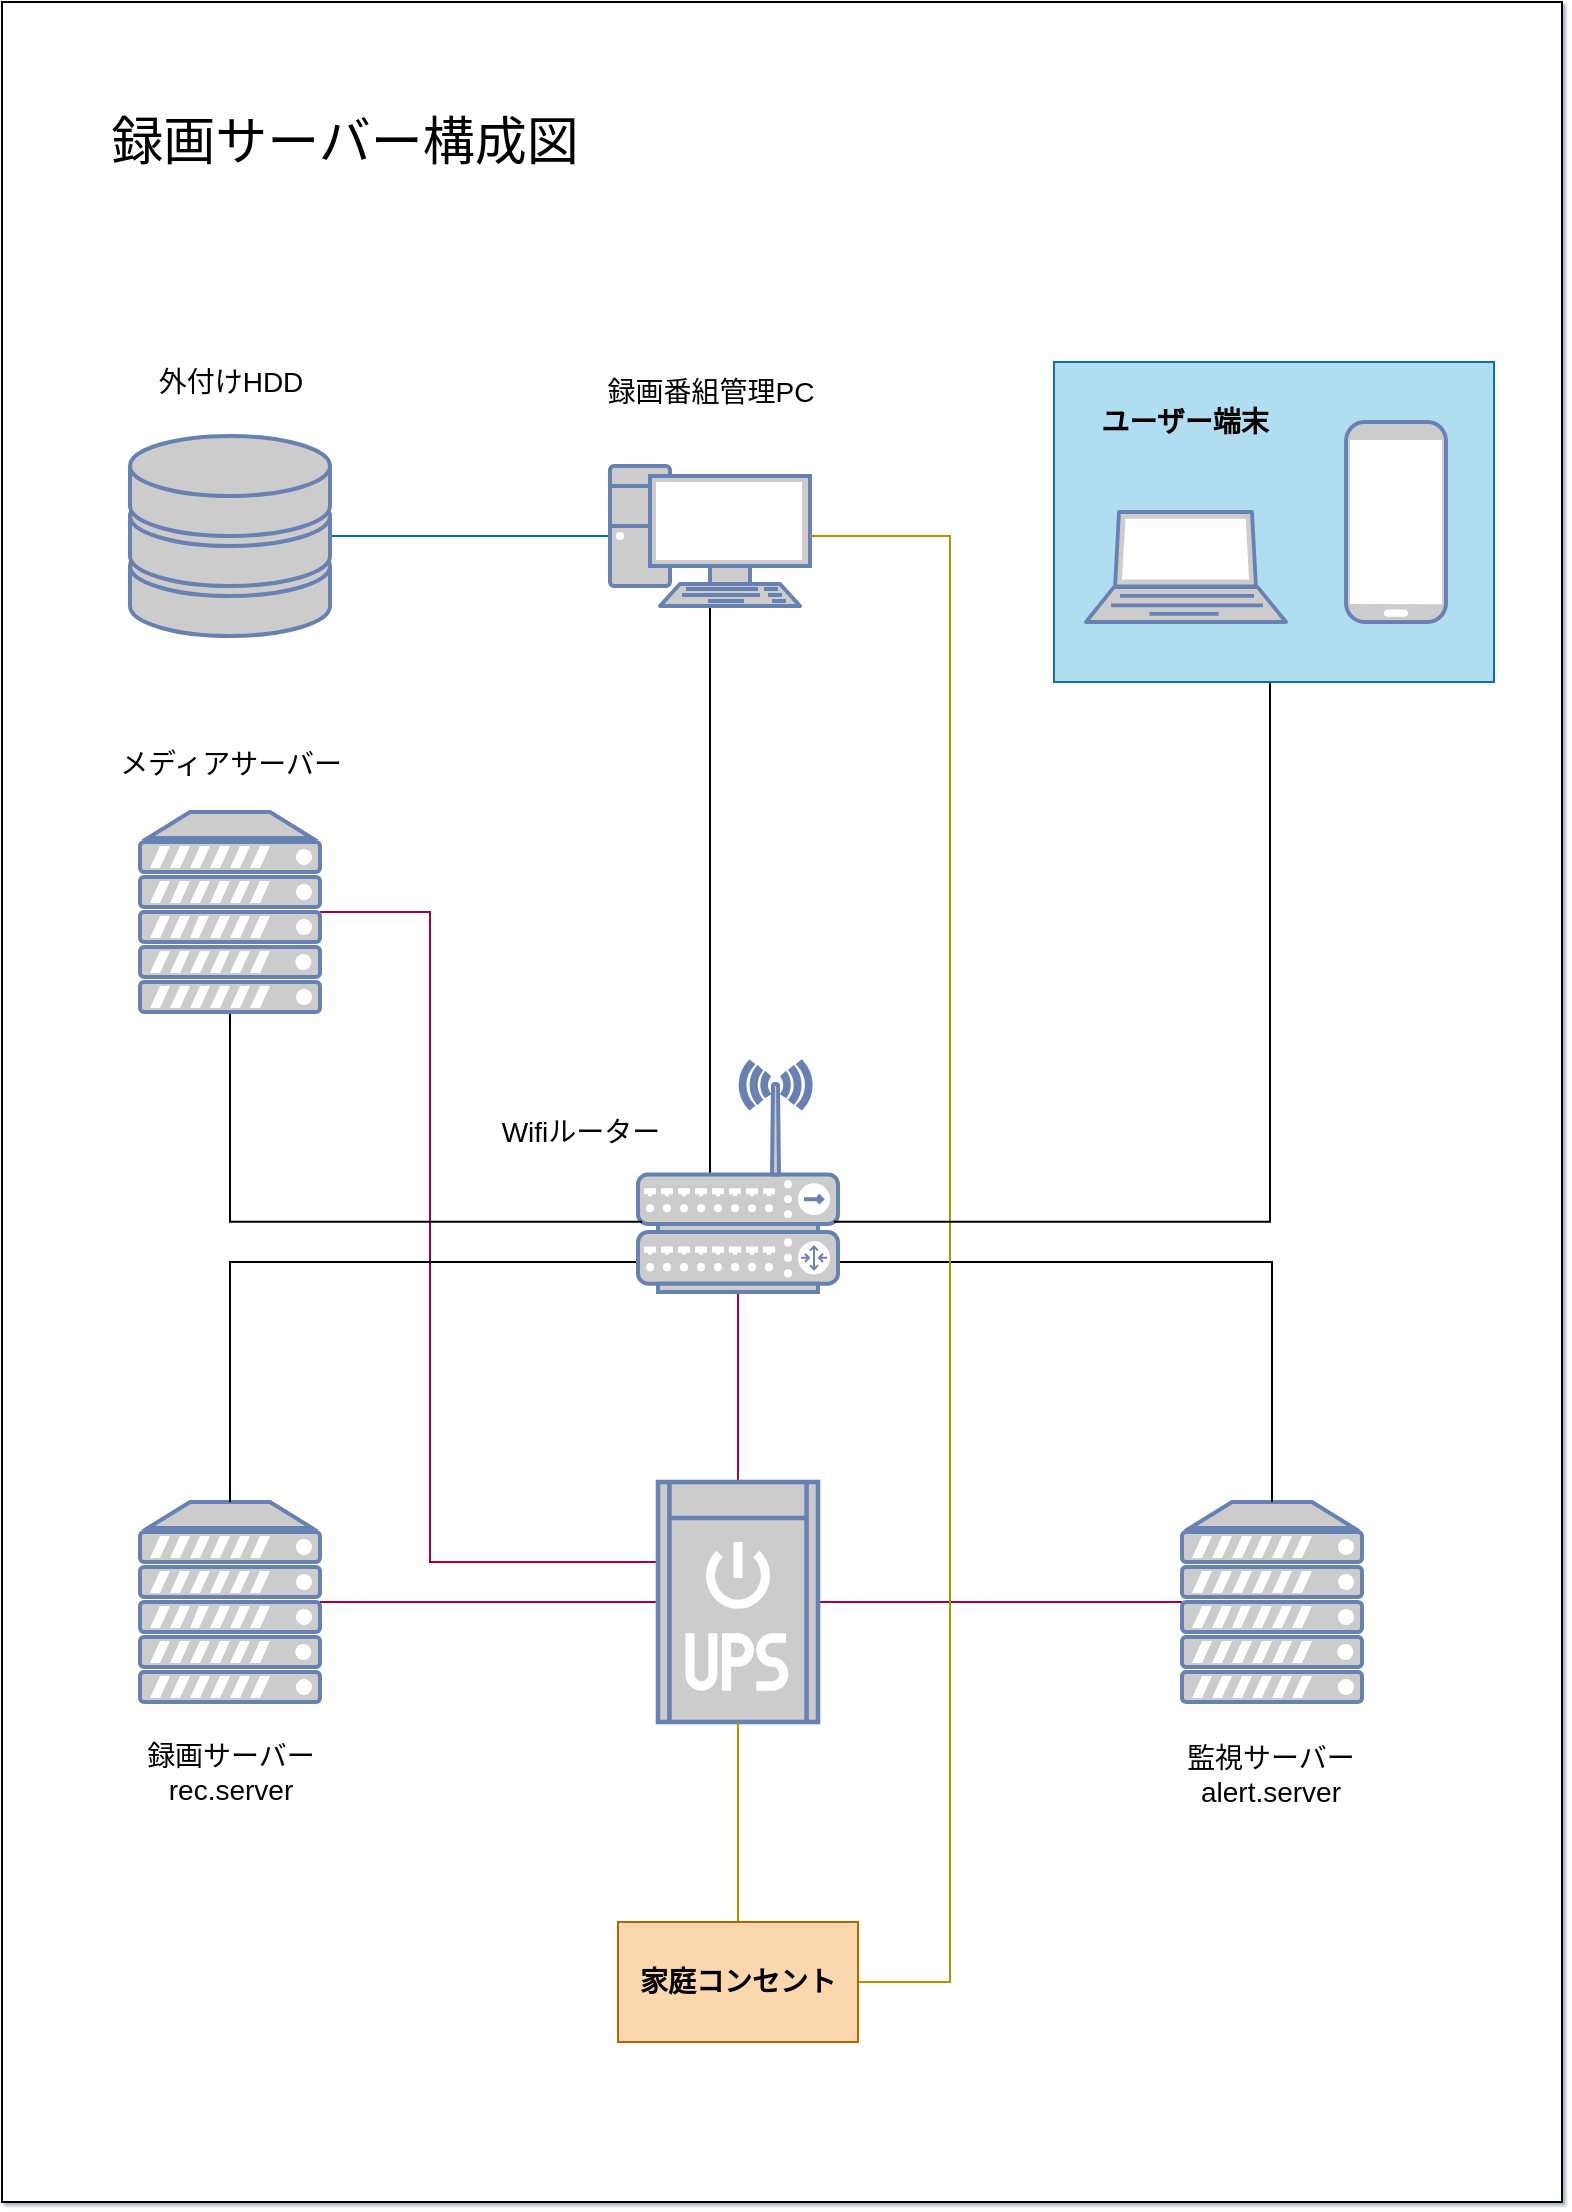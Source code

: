 <mxfile version="13.3.8">
    <diagram id="6hGFLwfOUW9BJ-s0fimq" name="rec">
        <mxGraphModel dx="1760" dy="1161" grid="1" gridSize="10" guides="1" tooltips="1" connect="1" arrows="1" fold="1" page="1" pageScale="1" pageWidth="827" pageHeight="1169" math="0" shadow="1">
            <root>
                <mxCell id="0"/>
                <mxCell id="92" value="BG1" style="locked=1;" parent="0"/>
                <mxCell id="93" value="" style="whiteSpace=wrap;html=1;" vertex="1" parent="92">
                    <mxGeometry x="24" y="20" width="780" height="1100" as="geometry"/>
                </mxCell>
                <mxCell id="1" value="BG2" style="" parent="0"/>
                <mxCell id="26" value="録画サーバー構成図" style="text;html=1;align=center;verticalAlign=middle;resizable=0;points=[];autosize=1;fontSize=26;" parent="1" vertex="1">
                    <mxGeometry x="70" y="70" width="250" height="40" as="geometry"/>
                </mxCell>
                <mxCell id="62" style="edgeStyle=orthogonalEdgeStyle;rounded=0;orthogonalLoop=1;jettySize=auto;html=1;exitX=0.5;exitY=0;exitDx=0;exitDy=0;exitPerimeter=0;startArrow=none;startFill=0;endArrow=none;endFill=0;fontSize=26;entryX=0.5;entryY=1;entryDx=0;entryDy=0;entryPerimeter=0;" parent="1" source="47" target="50" edge="1">
                    <mxGeometry relative="1" as="geometry">
                        <mxPoint x="308" y="410" as="targetPoint"/>
                        <Array as="points">
                            <mxPoint x="378" y="555"/>
                            <mxPoint x="378" y="390"/>
                        </Array>
                    </mxGeometry>
                </mxCell>
                <mxCell id="91" style="edgeStyle=orthogonalEdgeStyle;rounded=0;orthogonalLoop=1;jettySize=auto;html=1;entryX=1;entryY=0.5;entryDx=0;entryDy=0;entryPerimeter=0;startArrow=none;startFill=0;endArrow=none;endFill=0;fontSize=14;fillColor=#d80073;strokeColor=#A50040;" parent="1" source="41" target="81" edge="1">
                    <mxGeometry relative="1" as="geometry">
                        <Array as="points">
                            <mxPoint x="238" y="800"/>
                            <mxPoint x="238" y="475"/>
                        </Array>
                    </mxGeometry>
                </mxCell>
                <mxCell id="34" value="server1" parent="0"/>
                <mxCell id="35" value="録画サーバー&lt;br style=&quot;font-size: 14px;&quot;&gt;rec.server" style="text;html=1;align=center;verticalAlign=middle;resizable=0;points=[];autosize=1;fontSize=14;" parent="34" vertex="1">
                    <mxGeometry x="88" y="885" width="100" height="40" as="geometry"/>
                </mxCell>
                <mxCell id="36" value="" style="fontColor=#0066CC;verticalAlign=top;verticalLabelPosition=bottom;labelPosition=center;align=center;html=1;outlineConnect=0;fillColor=#CCCCCC;strokeColor=#6881B3;gradientColor=none;gradientDirection=north;strokeWidth=2;shape=mxgraph.networks.server;" parent="34" vertex="1">
                    <mxGeometry x="93" y="770" width="90" height="100" as="geometry"/>
                </mxCell>
                <mxCell id="37" value="" style="fontColor=#0066CC;verticalAlign=top;verticalLabelPosition=bottom;labelPosition=center;align=center;html=1;outlineConnect=0;fillColor=#CCCCCC;strokeColor=#6881B3;gradientColor=none;gradientDirection=north;strokeWidth=2;shape=mxgraph.networks.wireless_hub;" parent="34" vertex="1">
                    <mxGeometry x="342" y="550" width="100" height="85" as="geometry"/>
                </mxCell>
                <mxCell id="38" style="edgeStyle=orthogonalEdgeStyle;rounded=0;orthogonalLoop=1;jettySize=auto;html=1;exitX=0;exitY=0.5;exitDx=0;exitDy=0;exitPerimeter=0;entryX=1;entryY=0.5;entryDx=0;entryDy=0;entryPerimeter=0;startArrow=none;startFill=0;endArrow=none;endFill=0;fillColor=#d80073;strokeColor=#A50040;" parent="34" source="41" target="36" edge="1">
                    <mxGeometry relative="1" as="geometry"/>
                </mxCell>
                <mxCell id="39" style="edgeStyle=orthogonalEdgeStyle;rounded=0;orthogonalLoop=1;jettySize=auto;html=1;exitX=1;exitY=0.5;exitDx=0;exitDy=0;exitPerimeter=0;entryX=0;entryY=0.5;entryDx=0;entryDy=0;entryPerimeter=0;startArrow=none;startFill=0;endArrow=none;endFill=0;fillColor=#d80073;strokeColor=#A50040;" parent="34" source="41" target="42" edge="1">
                    <mxGeometry relative="1" as="geometry"/>
                </mxCell>
                <mxCell id="40" style="edgeStyle=orthogonalEdgeStyle;rounded=0;orthogonalLoop=1;jettySize=auto;html=1;exitX=0.5;exitY=0;exitDx=0;exitDy=0;exitPerimeter=0;startArrow=none;startFill=0;endArrow=none;endFill=0;fontSize=26;fillColor=#d80073;strokeColor=#A50040;" parent="34" source="41" target="47" edge="1">
                    <mxGeometry relative="1" as="geometry"/>
                </mxCell>
                <mxCell id="41" value="" style="fontColor=#0066CC;verticalAlign=top;verticalLabelPosition=bottom;labelPosition=center;align=center;html=1;outlineConnect=0;fillColor=#CCCCCC;strokeColor=#6881B3;gradientColor=none;gradientDirection=north;strokeWidth=2;shape=mxgraph.networks.ups_small;" parent="34" vertex="1">
                    <mxGeometry x="352" y="760" width="80" height="120" as="geometry"/>
                </mxCell>
                <mxCell id="42" value="" style="fontColor=#0066CC;verticalAlign=top;verticalLabelPosition=bottom;labelPosition=center;align=center;html=1;outlineConnect=0;fillColor=#CCCCCC;strokeColor=#6881B3;gradientColor=none;gradientDirection=north;strokeWidth=2;shape=mxgraph.networks.server;" parent="34" vertex="1">
                    <mxGeometry x="614" y="770" width="90" height="100" as="geometry"/>
                </mxCell>
                <mxCell id="43" value="監視サーバー&lt;br style=&quot;font-size: 14px;&quot;&gt;alert.server" style="text;html=1;align=center;verticalAlign=middle;resizable=0;points=[];autosize=1;fontSize=14;" parent="34" vertex="1">
                    <mxGeometry x="608" y="886" width="100" height="40" as="geometry"/>
                </mxCell>
                <mxCell id="44" style="edgeStyle=orthogonalEdgeStyle;rounded=0;orthogonalLoop=1;jettySize=auto;html=1;exitX=0.5;exitY=0;exitDx=0;exitDy=0;exitPerimeter=0;entryX=0.5;entryY=1;entryDx=0;entryDy=0;entryPerimeter=0;startArrow=none;startFill=0;endArrow=none;endFill=0;" parent="34" source="47" target="37" edge="1">
                    <mxGeometry relative="1" as="geometry"/>
                </mxCell>
                <mxCell id="45" style="edgeStyle=orthogonalEdgeStyle;rounded=0;orthogonalLoop=1;jettySize=auto;html=1;exitX=0;exitY=0.5;exitDx=0;exitDy=0;exitPerimeter=0;startArrow=none;startFill=0;endArrow=none;endFill=0;" parent="34" source="47" target="36" edge="1">
                    <mxGeometry relative="1" as="geometry"/>
                </mxCell>
                <mxCell id="46" style="edgeStyle=orthogonalEdgeStyle;rounded=0;orthogonalLoop=1;jettySize=auto;html=1;exitX=1;exitY=0.5;exitDx=0;exitDy=0;exitPerimeter=0;entryX=0.5;entryY=0;entryDx=0;entryDy=0;entryPerimeter=0;startArrow=none;startFill=0;endArrow=none;endFill=0;" parent="34" source="47" target="42" edge="1">
                    <mxGeometry relative="1" as="geometry"/>
                </mxCell>
                <mxCell id="47" value="" style="fontColor=#0066CC;verticalAlign=top;verticalLabelPosition=bottom;labelPosition=center;align=center;html=1;outlineConnect=0;fillColor=#CCCCCC;strokeColor=#6881B3;gradientColor=none;gradientDirection=north;strokeWidth=2;shape=mxgraph.networks.router;" parent="34" vertex="1">
                    <mxGeometry x="342" y="635" width="100" height="30" as="geometry"/>
                </mxCell>
                <mxCell id="48" value="server2" parent="0"/>
                <mxCell id="68" style="edgeStyle=orthogonalEdgeStyle;rounded=0;orthogonalLoop=1;jettySize=auto;html=1;exitX=0;exitY=0.5;exitDx=0;exitDy=0;exitPerimeter=0;entryX=1;entryY=0.5;entryDx=0;entryDy=0;entryPerimeter=0;startArrow=none;startFill=0;endArrow=none;endFill=0;fontSize=14;fillColor=#1ba1e2;strokeColor=#006EAF;" parent="48" source="50" target="69" edge="1">
                    <mxGeometry relative="1" as="geometry">
                        <mxPoint x="138" y="215" as="targetPoint"/>
                    </mxGeometry>
                </mxCell>
                <mxCell id="50" value="" style="fontColor=#0066CC;verticalAlign=top;verticalLabelPosition=bottom;labelPosition=center;align=center;html=1;outlineConnect=0;fillColor=#CCCCCC;strokeColor=#6881B3;gradientColor=none;gradientDirection=north;strokeWidth=2;shape=mxgraph.networks.pc;" parent="48" vertex="1">
                    <mxGeometry x="328" y="252" width="100" height="70" as="geometry"/>
                </mxCell>
                <mxCell id="63" value="Wifiルーター" style="text;html=1;align=center;verticalAlign=middle;resizable=0;points=[];autosize=1;fontSize=14;" parent="48" vertex="1">
                    <mxGeometry x="268" y="575" width="90" height="20" as="geometry"/>
                </mxCell>
                <mxCell id="64" value="録画番組管理PC" style="text;html=1;align=center;verticalAlign=middle;resizable=0;points=[];autosize=1;fontSize=14;" parent="48" vertex="1">
                    <mxGeometry x="318" y="205" width="120" height="20" as="geometry"/>
                </mxCell>
                <mxCell id="69" value="" style="fontColor=#0066CC;verticalAlign=top;verticalLabelPosition=bottom;labelPosition=center;align=center;html=1;outlineConnect=0;fillColor=#CCCCCC;strokeColor=#6881B3;gradientColor=none;gradientDirection=north;strokeWidth=2;shape=mxgraph.networks.storage;" parent="48" vertex="1">
                    <mxGeometry x="88" y="237" width="100" height="100" as="geometry"/>
                </mxCell>
                <mxCell id="70" value="外付けHDD" style="text;html=1;align=center;verticalAlign=middle;resizable=0;points=[];autosize=1;fontSize=14;" parent="48" vertex="1">
                    <mxGeometry x="93" y="200" width="90" height="20" as="geometry"/>
                </mxCell>
                <mxCell id="71" style="edgeStyle=orthogonalEdgeStyle;rounded=0;orthogonalLoop=1;jettySize=auto;html=1;exitX=0.5;exitY=1;exitDx=0;exitDy=0;exitPerimeter=0;startArrow=none;startFill=0;endArrow=none;endFill=0;fontSize=14;entryX=0.5;entryY=0;entryDx=0;entryDy=0;fillColor=#e3c800;strokeColor=#B09500;" parent="48" source="41" target="72" edge="1">
                    <mxGeometry relative="1" as="geometry">
                        <mxPoint x="392" y="1040" as="targetPoint"/>
                    </mxGeometry>
                </mxCell>
                <mxCell id="74" style="edgeStyle=orthogonalEdgeStyle;rounded=0;orthogonalLoop=1;jettySize=auto;html=1;exitX=1;exitY=0.5;exitDx=0;exitDy=0;entryX=1;entryY=0.5;entryDx=0;entryDy=0;entryPerimeter=0;startArrow=none;startFill=0;endArrow=none;endFill=0;fontSize=14;fillColor=#e3c800;strokeColor=#B09500;" parent="48" source="72" target="50" edge="1">
                    <mxGeometry relative="1" as="geometry">
                        <Array as="points">
                            <mxPoint x="498" y="1010"/>
                            <mxPoint x="498" y="287"/>
                        </Array>
                    </mxGeometry>
                </mxCell>
                <mxCell id="72" value="家庭コンセント" style="whiteSpace=wrap;html=1;fontSize=14;fillColor=#fad7ac;strokeColor=#b46504;fontStyle=1;fontColor=#000000;" parent="48" vertex="1">
                    <mxGeometry x="332" y="980" width="120" height="60" as="geometry"/>
                </mxCell>
                <mxCell id="76" value="メディアサーバー" style="text;html=1;align=center;verticalAlign=middle;resizable=0;points=[];autosize=1;fontSize=14;" parent="48" vertex="1">
                    <mxGeometry x="73" y="391" width="130" height="20" as="geometry"/>
                </mxCell>
                <mxCell id="80" style="edgeStyle=orthogonalEdgeStyle;rounded=0;orthogonalLoop=1;jettySize=auto;html=1;entryX=0.5;entryY=1;entryDx=0;entryDy=0;entryPerimeter=0;startArrow=none;startFill=0;endArrow=none;endFill=0;fontSize=14;exitX=0.02;exitY=0.94;exitDx=0;exitDy=0;exitPerimeter=0;" parent="48" source="37" target="81" edge="1">
                    <mxGeometry relative="1" as="geometry">
                        <mxPoint x="328" y="590" as="sourcePoint"/>
                        <mxPoint x="138" y="500" as="targetPoint"/>
                    </mxGeometry>
                </mxCell>
                <mxCell id="81" value="" style="fontColor=#0066CC;verticalAlign=top;verticalLabelPosition=bottom;labelPosition=center;align=center;html=1;outlineConnect=0;fillColor=#CCCCCC;strokeColor=#6881B3;gradientColor=none;gradientDirection=north;strokeWidth=2;shape=mxgraph.networks.server;" parent="48" vertex="1">
                    <mxGeometry x="93" y="425" width="90" height="100" as="geometry"/>
                </mxCell>
                <mxCell id="84" value="user" parent="0"/>
                <mxCell id="88" style="edgeStyle=orthogonalEdgeStyle;rounded=0;orthogonalLoop=1;jettySize=auto;html=1;exitX=0.5;exitY=1;exitDx=0;exitDy=0;entryX=0.98;entryY=0.94;entryDx=0;entryDy=0;entryPerimeter=0;startArrow=none;startFill=0;endArrow=none;endFill=0;fontSize=14;" parent="84" source="85" target="37" edge="1">
                    <mxGeometry relative="1" as="geometry">
                        <Array as="points">
                            <mxPoint x="658" y="360"/>
                            <mxPoint x="658" y="630"/>
                        </Array>
                    </mxGeometry>
                </mxCell>
                <mxCell id="85" value="" style="whiteSpace=wrap;html=1;fontSize=14;fillColor=#b1ddf0;strokeColor=#10739e;fontColor=#000000;" parent="84" vertex="1">
                    <mxGeometry x="550" y="200" width="220" height="160" as="geometry"/>
                </mxCell>
                <mxCell id="86" value="" style="fontColor=#0066CC;verticalAlign=top;verticalLabelPosition=bottom;labelPosition=center;align=center;html=1;outlineConnect=0;fillColor=#CCCCCC;strokeColor=#6881B3;gradientColor=none;gradientDirection=north;strokeWidth=2;shape=mxgraph.networks.mobile;" parent="84" vertex="1">
                    <mxGeometry x="696" y="230" width="50" height="100" as="geometry"/>
                </mxCell>
                <mxCell id="87" value="" style="fontColor=#0066CC;verticalAlign=top;verticalLabelPosition=bottom;labelPosition=center;align=center;html=1;outlineConnect=0;fillColor=#CCCCCC;strokeColor=#6881B3;gradientColor=none;gradientDirection=north;strokeWidth=2;shape=mxgraph.networks.laptop;" parent="84" vertex="1">
                    <mxGeometry x="566" y="275" width="100" height="55" as="geometry"/>
                </mxCell>
                <mxCell id="89" value="ユーザー端末" style="text;html=1;align=center;verticalAlign=middle;resizable=0;points=[];autosize=1;fontSize=14;fontColor=#000000;fontStyle=1" parent="84" vertex="1">
                    <mxGeometry x="565" y="220" width="100" height="20" as="geometry"/>
                </mxCell>
            </root>
        </mxGraphModel>
    </diagram>
</mxfile>